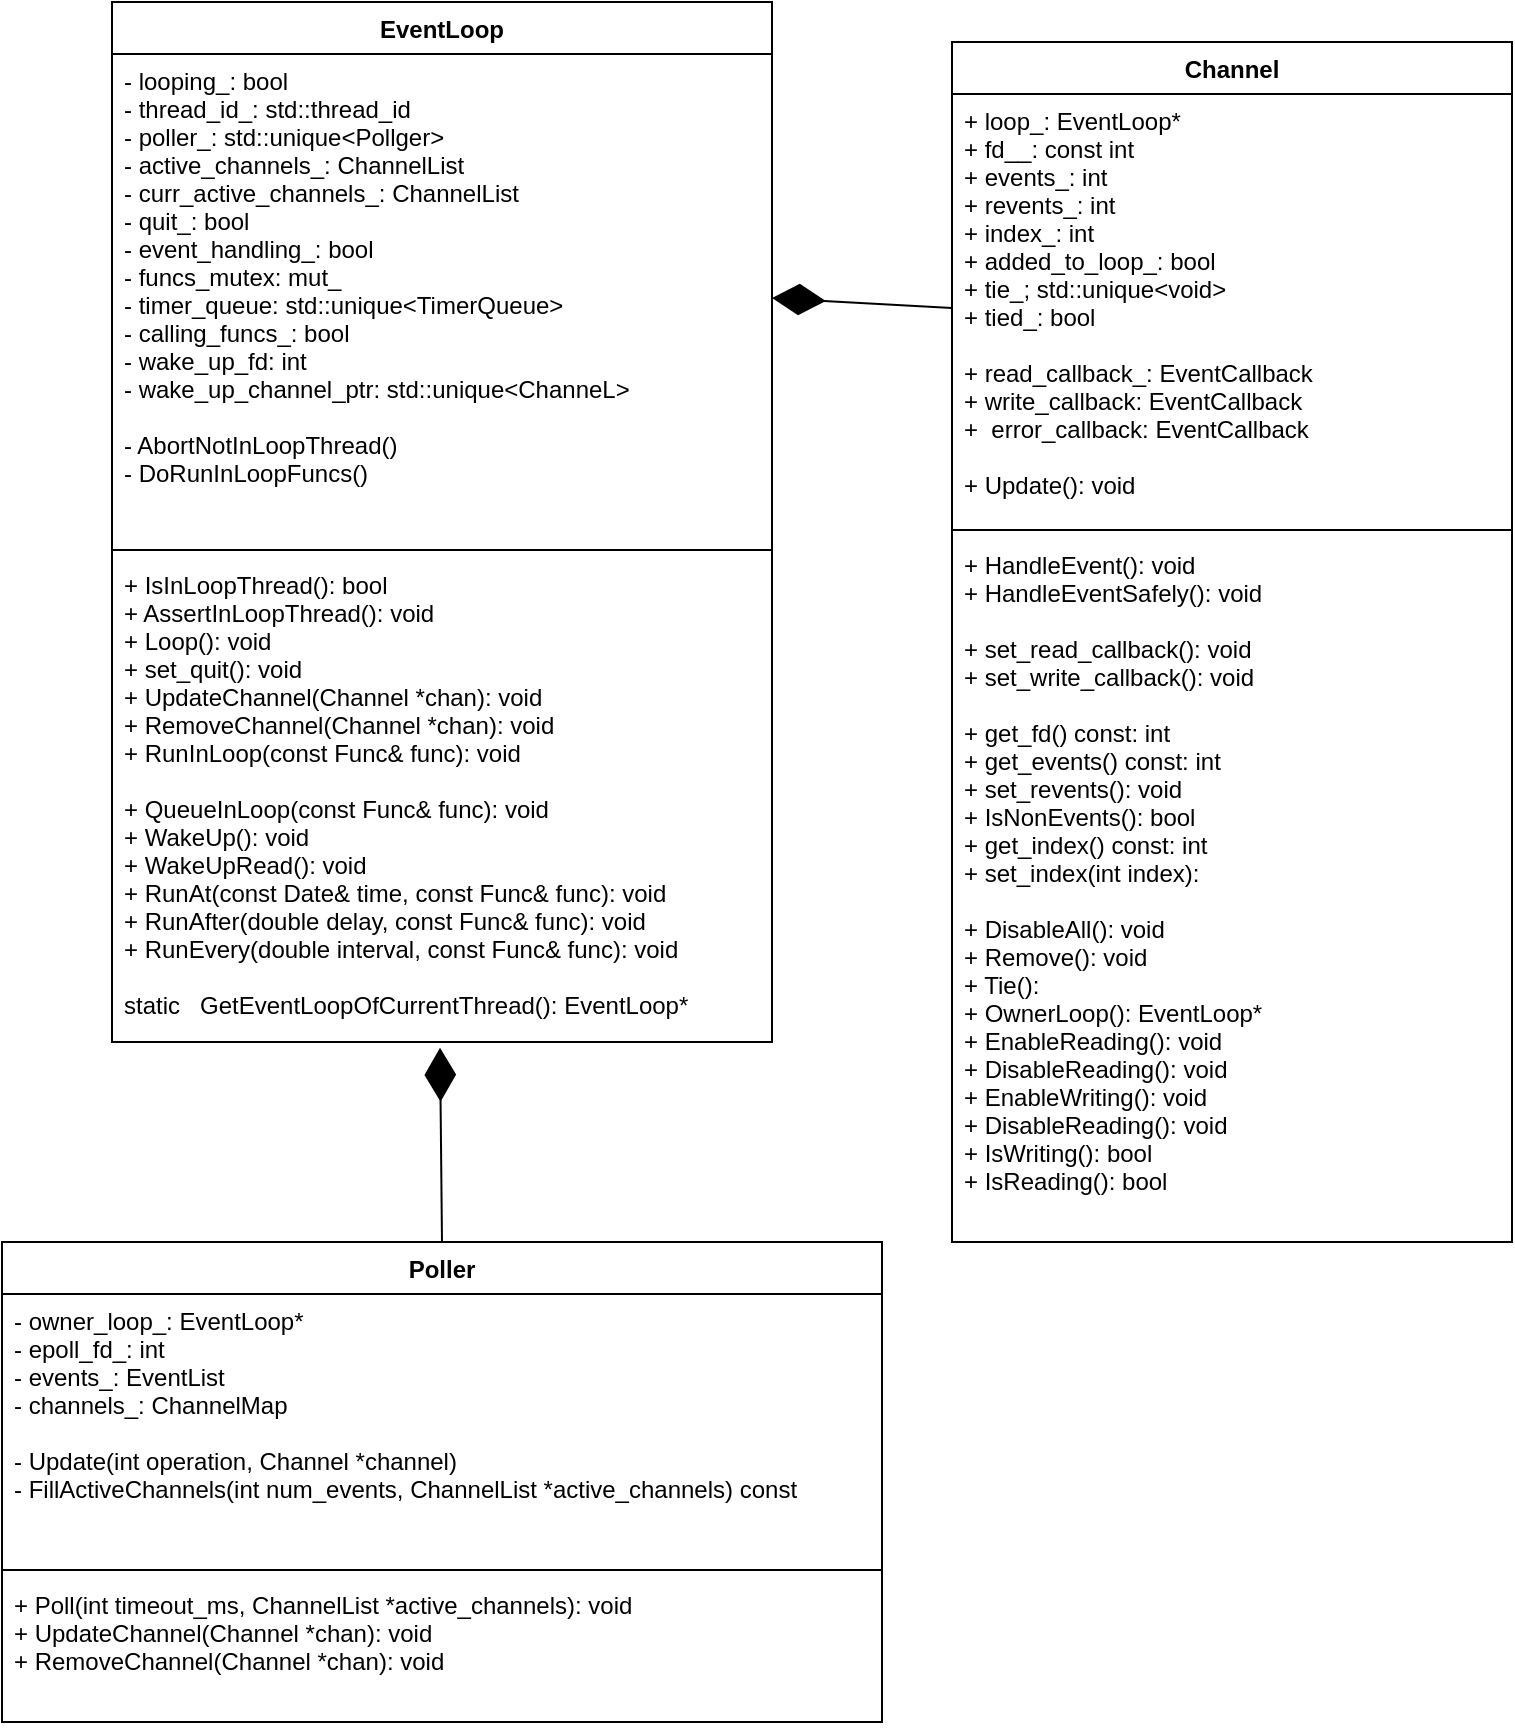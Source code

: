 <mxfile version="20.0.1" type="github">
  <diagram id="wbar-DZNt5Y-Bxtzc0fq" name="Page-1">
    <mxGraphModel dx="1386" dy="711" grid="1" gridSize="10" guides="1" tooltips="1" connect="1" arrows="1" fold="1" page="1" pageScale="1" pageWidth="850" pageHeight="1100" math="0" shadow="0">
      <root>
        <mxCell id="0" />
        <mxCell id="1" parent="0" />
        <mxCell id="YUDDeTs7dCrq4I4m945b-2" value="EventLoop" style="swimlane;fontStyle=1;align=center;verticalAlign=top;childLayout=stackLayout;horizontal=1;startSize=26;horizontalStack=0;resizeParent=1;resizeParentMax=0;resizeLast=0;collapsible=1;marginBottom=0;" vertex="1" parent="1">
          <mxGeometry x="100" y="20" width="330" height="520" as="geometry" />
        </mxCell>
        <mxCell id="YUDDeTs7dCrq4I4m945b-3" value="- looping_: bool&#xa;- thread_id_: std::thread_id&#xa;- poller_: std::unique&lt;Pollger&gt;&#xa;- active_channels_: ChannelList&#xa;- curr_active_channels_: ChannelList&#xa;- quit_: bool&#xa;- event_handling_: bool&#xa;- funcs_mutex: mut_&#xa;- timer_queue: std::unique&lt;TimerQueue&gt;&#xa;- calling_funcs_: bool&#xa;- wake_up_fd: int&#xa;- wake_up_channel_ptr: std::unique&lt;ChanneL&gt;&#xa;&#xa;- AbortNotInLoopThread()&#xa;- DoRunInLoopFuncs()&#xa;" style="text;strokeColor=none;fillColor=none;align=left;verticalAlign=top;spacingLeft=4;spacingRight=4;overflow=hidden;rotatable=0;points=[[0,0.5],[1,0.5]];portConstraint=eastwest;" vertex="1" parent="YUDDeTs7dCrq4I4m945b-2">
          <mxGeometry y="26" width="330" height="244" as="geometry" />
        </mxCell>
        <mxCell id="YUDDeTs7dCrq4I4m945b-4" value="" style="line;strokeWidth=1;fillColor=none;align=left;verticalAlign=middle;spacingTop=-1;spacingLeft=3;spacingRight=3;rotatable=0;labelPosition=right;points=[];portConstraint=eastwest;" vertex="1" parent="YUDDeTs7dCrq4I4m945b-2">
          <mxGeometry y="270" width="330" height="8" as="geometry" />
        </mxCell>
        <mxCell id="YUDDeTs7dCrq4I4m945b-5" value="+ IsInLoopThread(): bool&#xa;+ AssertInLoopThread(): void&#xa;+ Loop(): void&#xa;+ set_quit(): void&#xa;+ UpdateChannel(Channel *chan): void&#xa;+ RemoveChannel(Channel *chan): void&#xa;+ RunInLoop(const Func&amp; func): void&#xa;&#xa;+ QueueInLoop(const Func&amp; func): void&#xa;+ WakeUp(): void&#xa;+ WakeUpRead(): void&#xa;+ RunAt(const Date&amp; time, const Func&amp; func): void&#xa;+ RunAfter(double delay, const Func&amp; func): void&#xa;+ RunEvery(double interval, const Func&amp; func): void&#xa;&#xa;static   GetEventLoopOfCurrentThread(): EventLoop*&#xa;" style="text;strokeColor=none;fillColor=none;align=left;verticalAlign=top;spacingLeft=4;spacingRight=4;overflow=hidden;rotatable=0;points=[[0,0.5],[1,0.5]];portConstraint=eastwest;" vertex="1" parent="YUDDeTs7dCrq4I4m945b-2">
          <mxGeometry y="278" width="330" height="242" as="geometry" />
        </mxCell>
        <mxCell id="YUDDeTs7dCrq4I4m945b-10" value="Channel" style="swimlane;fontStyle=1;align=center;verticalAlign=top;childLayout=stackLayout;horizontal=1;startSize=26;horizontalStack=0;resizeParent=1;resizeParentMax=0;resizeLast=0;collapsible=1;marginBottom=0;" vertex="1" parent="1">
          <mxGeometry x="520" y="40" width="280" height="600" as="geometry">
            <mxRectangle x="520" y="40" width="80" height="26" as="alternateBounds" />
          </mxGeometry>
        </mxCell>
        <mxCell id="YUDDeTs7dCrq4I4m945b-11" value="+ loop_: EventLoop*&#xa;+ fd__: const int&#xa;+ events_: int&#xa;+ revents_: int&#xa;+ index_: int&#xa;+ added_to_loop_: bool&#xa;+ tie_; std::unique&lt;void&gt;&#xa;+ tied_: bool&#xa;&#xa;+ read_callback_: EventCallback&#xa;+ write_callback: EventCallback&#xa;+  error_callback: EventCallback&#xa;&#xa;+ Update(): void&#xa;" style="text;strokeColor=none;fillColor=none;align=left;verticalAlign=top;spacingLeft=4;spacingRight=4;overflow=hidden;rotatable=0;points=[[0,0.5],[1,0.5]];portConstraint=eastwest;" vertex="1" parent="YUDDeTs7dCrq4I4m945b-10">
          <mxGeometry y="26" width="280" height="214" as="geometry" />
        </mxCell>
        <mxCell id="YUDDeTs7dCrq4I4m945b-12" value="" style="line;strokeWidth=1;fillColor=none;align=left;verticalAlign=middle;spacingTop=-1;spacingLeft=3;spacingRight=3;rotatable=0;labelPosition=right;points=[];portConstraint=eastwest;" vertex="1" parent="YUDDeTs7dCrq4I4m945b-10">
          <mxGeometry y="240" width="280" height="8" as="geometry" />
        </mxCell>
        <mxCell id="YUDDeTs7dCrq4I4m945b-13" value="+ HandleEvent(): void&#xa;+ HandleEventSafely(): void&#xa;&#xa;+ set_read_callback(): void&#xa;+ set_write_callback(): void&#xa;&#xa;+ get_fd() const: int&#xa;+ get_events() const: int&#xa;+ set_revents(): void&#xa;+ IsNonEvents(): bool&#xa;+ get_index() const: int&#xa;+ set_index(int index): &#xa;&#xa;+ DisableAll(): void&#xa;+ Remove(): void&#xa;+ Tie(): &#xa;+ OwnerLoop(): EventLoop*&#xa;+ EnableReading(): void&#xa;+ DisableReading(): void&#xa;+ EnableWriting(): void&#xa;+ DisableReading(): void&#xa;+ IsWriting(): bool&#xa;+ IsReading(): bool&#xa;" style="text;strokeColor=none;fillColor=none;align=left;verticalAlign=top;spacingLeft=4;spacingRight=4;overflow=hidden;rotatable=0;points=[[0,0.5],[1,0.5]];portConstraint=eastwest;" vertex="1" parent="YUDDeTs7dCrq4I4m945b-10">
          <mxGeometry y="248" width="280" height="352" as="geometry" />
        </mxCell>
        <mxCell id="YUDDeTs7dCrq4I4m945b-14" value="Poller" style="swimlane;fontStyle=1;align=center;verticalAlign=top;childLayout=stackLayout;horizontal=1;startSize=26;horizontalStack=0;resizeParent=1;resizeParentMax=0;resizeLast=0;collapsible=1;marginBottom=0;" vertex="1" parent="1">
          <mxGeometry x="45" y="640" width="440" height="240" as="geometry" />
        </mxCell>
        <mxCell id="YUDDeTs7dCrq4I4m945b-15" value="- owner_loop_: EventLoop*&#xa;- epoll_fd_: int&#xa;- events_: EventList&#xa;- channels_: ChannelMap&#xa;&#xa;- Update(int operation, Channel *channel)&#xa;- FillActiveChannels(int num_events, ChannelList *active_channels) const&#xa;" style="text;strokeColor=none;fillColor=none;align=left;verticalAlign=top;spacingLeft=4;spacingRight=4;overflow=hidden;rotatable=0;points=[[0,0.5],[1,0.5]];portConstraint=eastwest;" vertex="1" parent="YUDDeTs7dCrq4I4m945b-14">
          <mxGeometry y="26" width="440" height="134" as="geometry" />
        </mxCell>
        <mxCell id="YUDDeTs7dCrq4I4m945b-16" value="" style="line;strokeWidth=1;fillColor=none;align=left;verticalAlign=middle;spacingTop=-1;spacingLeft=3;spacingRight=3;rotatable=0;labelPosition=right;points=[];portConstraint=eastwest;" vertex="1" parent="YUDDeTs7dCrq4I4m945b-14">
          <mxGeometry y="160" width="440" height="8" as="geometry" />
        </mxCell>
        <mxCell id="YUDDeTs7dCrq4I4m945b-17" value="+ Poll(int timeout_ms, ChannelList *active_channels): void&#xa;+ UpdateChannel(Channel *chan): void&#xa;+ RemoveChannel(Channel *chan): void&#xa;" style="text;strokeColor=none;fillColor=none;align=left;verticalAlign=top;spacingLeft=4;spacingRight=4;overflow=hidden;rotatable=0;points=[[0,0.5],[1,0.5]];portConstraint=eastwest;" vertex="1" parent="YUDDeTs7dCrq4I4m945b-14">
          <mxGeometry y="168" width="440" height="72" as="geometry" />
        </mxCell>
        <mxCell id="YUDDeTs7dCrq4I4m945b-18" value="" style="endArrow=diamondThin;endFill=1;endSize=24;html=1;rounded=0;exitX=0;exitY=0.5;exitDx=0;exitDy=0;entryX=1;entryY=0.5;entryDx=0;entryDy=0;" edge="1" parent="1" source="YUDDeTs7dCrq4I4m945b-11" target="YUDDeTs7dCrq4I4m945b-3">
          <mxGeometry width="160" relative="1" as="geometry">
            <mxPoint x="340" y="220" as="sourcePoint" />
            <mxPoint x="440" y="170" as="targetPoint" />
          </mxGeometry>
        </mxCell>
        <mxCell id="YUDDeTs7dCrq4I4m945b-19" value="" style="endArrow=diamondThin;endFill=1;endSize=24;html=1;rounded=0;exitX=0.5;exitY=0;exitDx=0;exitDy=0;entryX=0.497;entryY=1.012;entryDx=0;entryDy=0;entryPerimeter=0;" edge="1" parent="1" source="YUDDeTs7dCrq4I4m945b-14" target="YUDDeTs7dCrq4I4m945b-5">
          <mxGeometry width="160" relative="1" as="geometry">
            <mxPoint x="230" y="610" as="sourcePoint" />
            <mxPoint x="265" y="550" as="targetPoint" />
            <Array as="points" />
          </mxGeometry>
        </mxCell>
      </root>
    </mxGraphModel>
  </diagram>
</mxfile>
